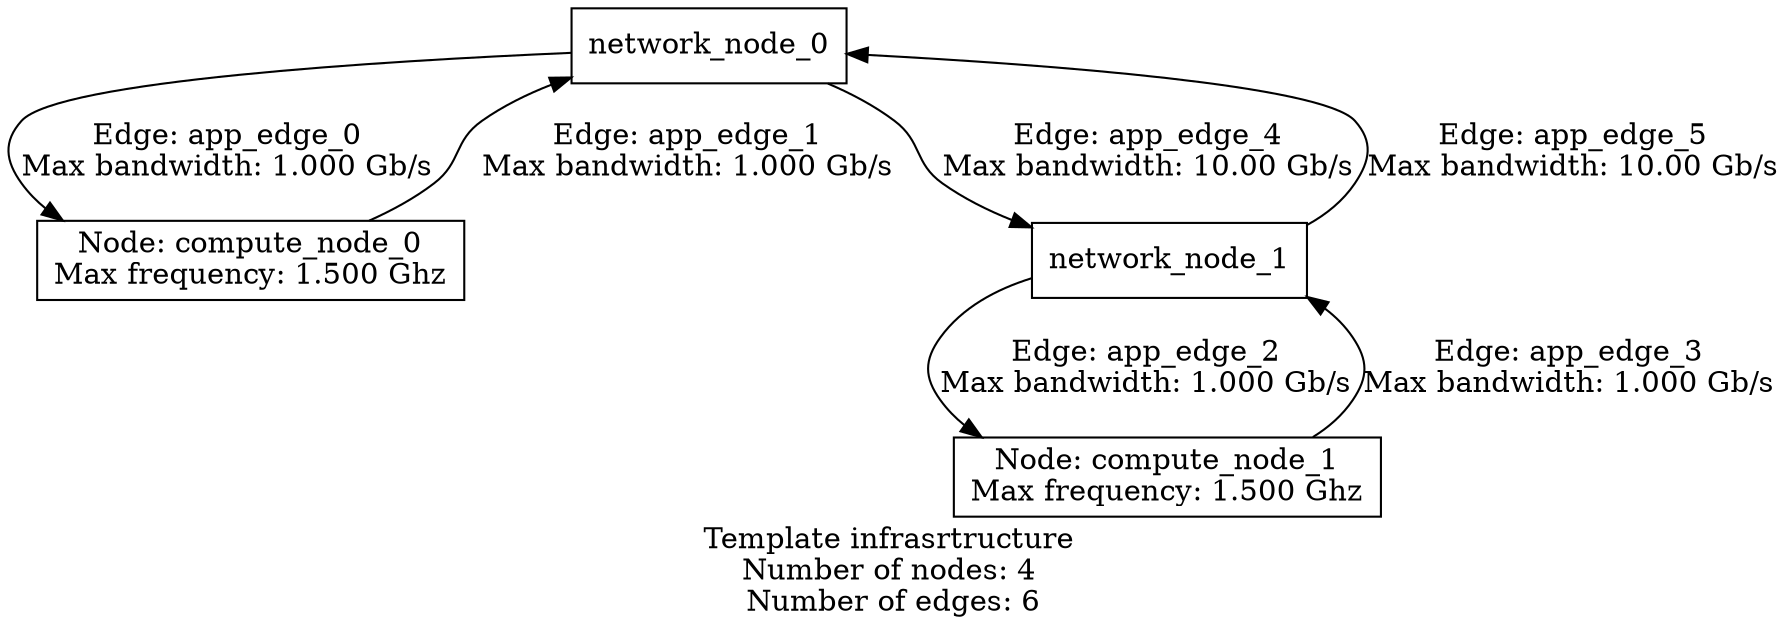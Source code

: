 strict digraph "" {
	graph [label="Template infrasrtructure 
Number of nodes: 4 
Number of edges: 6"];
	node [label="\N",
		shape=box
	];
	network_node_0	[label=network_node_0];
	compute_node_0	[label="Node: compute_node_0
Max frequency: 1.500 Ghz"];
	network_node_0 -> compute_node_0	[label="Edge: app_edge_0
Max bandwidth: 1.000 Gb/s"];
	network_node_1	[label=network_node_1];
	network_node_0 -> network_node_1	[label="Edge: app_edge_4
Max bandwidth: 10.00 Gb/s"];
	compute_node_0 -> network_node_0	[label="Edge: app_edge_1
Max bandwidth: 1.000 Gb/s"];
	network_node_1 -> network_node_0	[label="Edge: app_edge_5
Max bandwidth: 10.00 Gb/s"];
	compute_node_1	[label="Node: compute_node_1
Max frequency: 1.500 Ghz"];
	network_node_1 -> compute_node_1	[label="Edge: app_edge_2
Max bandwidth: 1.000 Gb/s"];
	compute_node_1 -> network_node_1	[label="Edge: app_edge_3
Max bandwidth: 1.000 Gb/s"];
}
